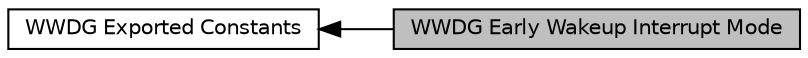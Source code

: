 digraph "WWDG Early Wakeup Interrupt Mode"
{
  edge [fontname="Helvetica",fontsize="10",labelfontname="Helvetica",labelfontsize="10"];
  node [fontname="Helvetica",fontsize="10",shape=record];
  rankdir=LR;
  Node0 [label="WWDG Early Wakeup Interrupt Mode",height=0.2,width=0.4,color="black", fillcolor="grey75", style="filled", fontcolor="black"];
  Node1 [label="WWDG Exported Constants",height=0.2,width=0.4,color="black", fillcolor="white", style="filled",URL="$group___w_w_d_g___exported___constants.html"];
  Node1->Node0 [shape=plaintext, dir="back", style="solid"];
}
